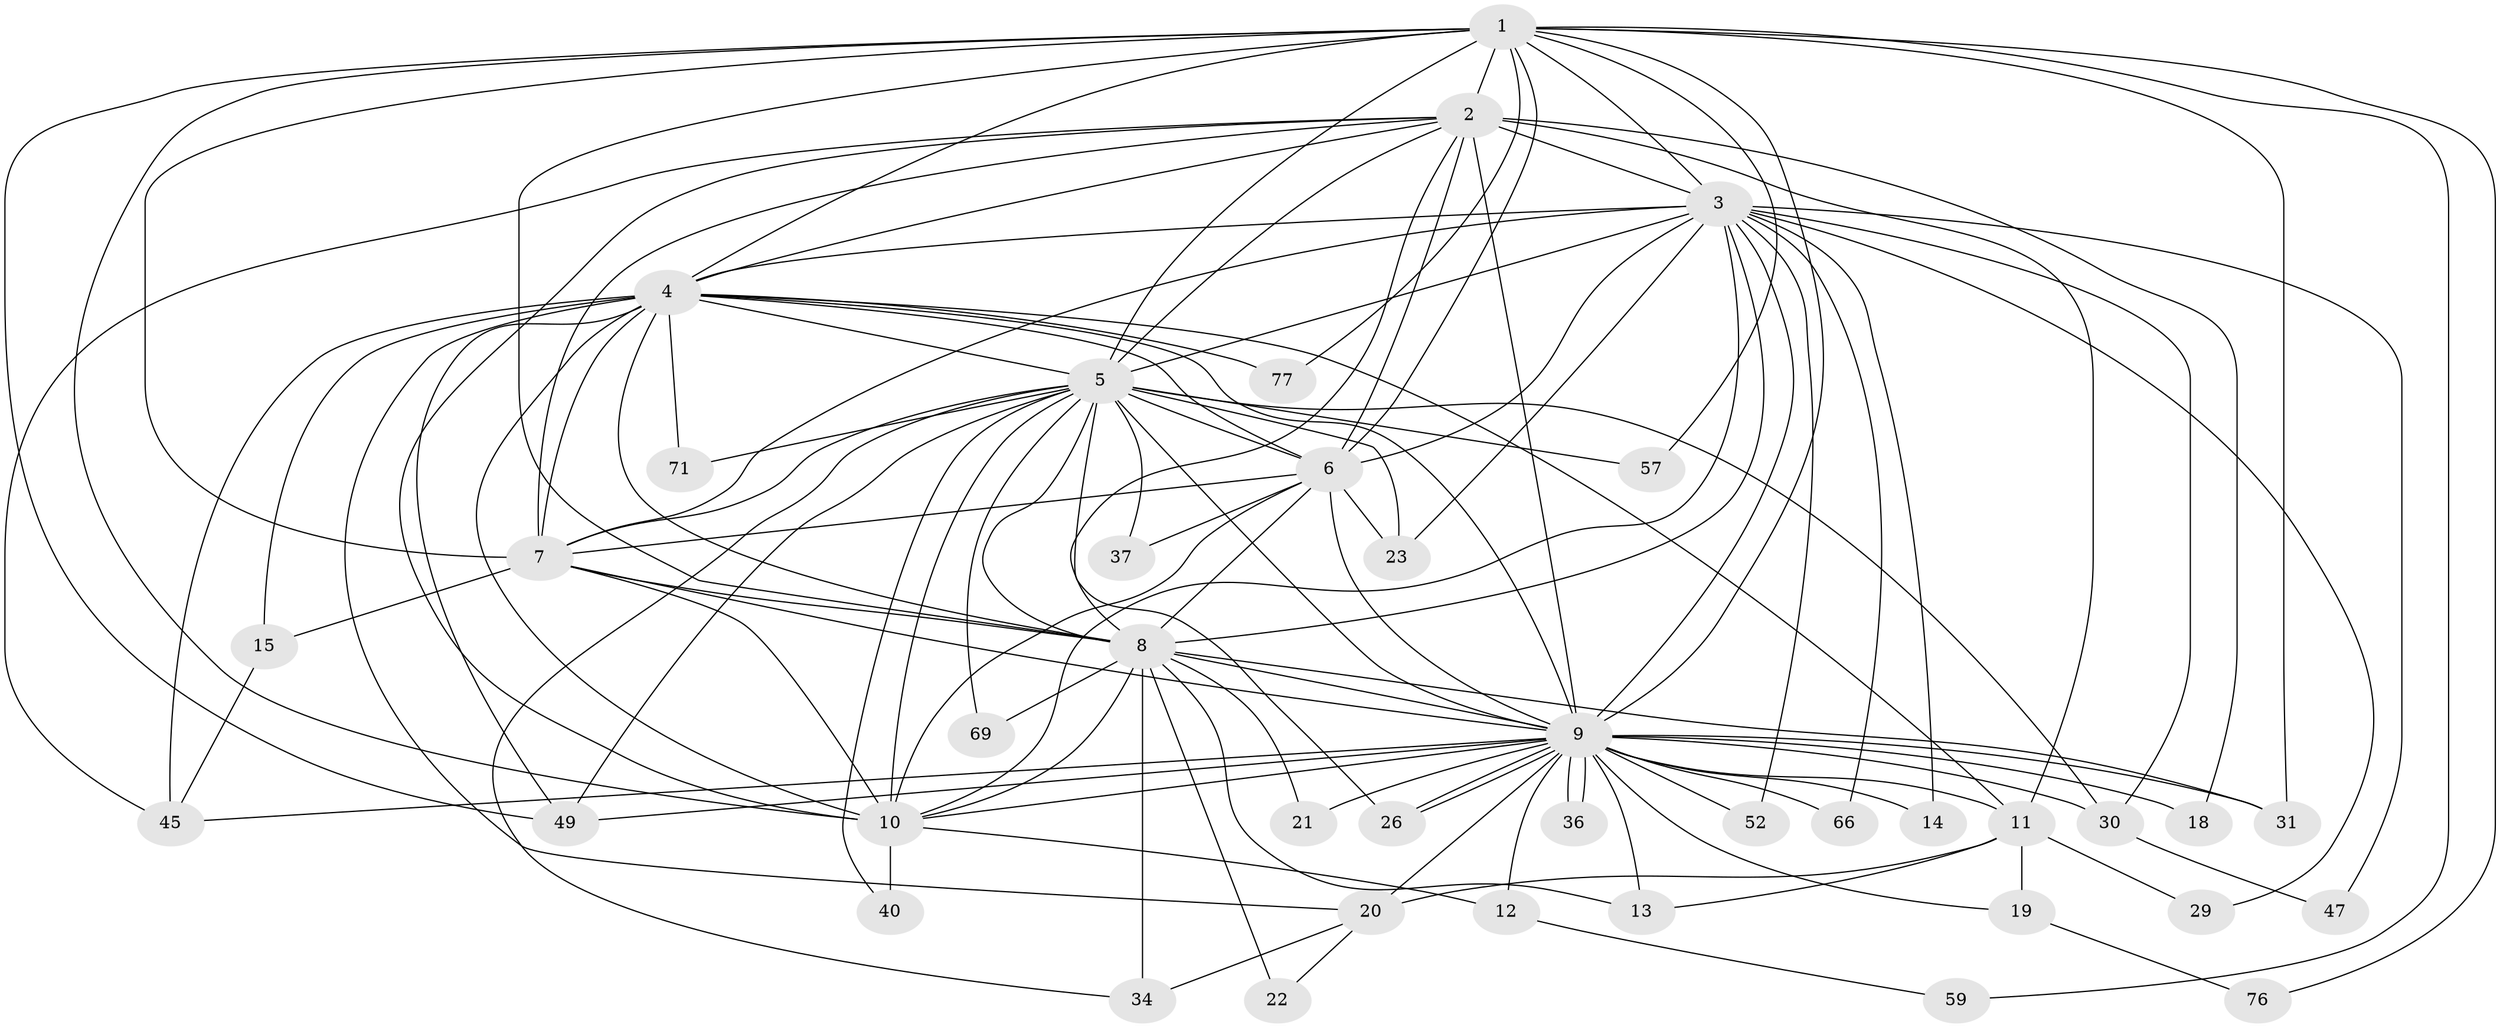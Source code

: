 // original degree distribution, {22: 0.0125, 15: 0.025, 19: 0.0125, 16: 0.0375, 21: 0.0125, 13: 0.0125, 32: 0.0125, 7: 0.025, 3: 0.125, 4: 0.05, 5: 0.0125, 2: 0.625, 8: 0.0125, 6: 0.025}
// Generated by graph-tools (version 1.1) at 2025/14/03/09/25 04:14:19]
// undirected, 40 vertices, 117 edges
graph export_dot {
graph [start="1"]
  node [color=gray90,style=filled];
  1;
  2 [super="+73+25+41+16"];
  3 [super="+48"];
  4;
  5;
  6;
  7 [super="+42+56+60+35+38"];
  8;
  9 [super="+33+17+54+70+24+32+43+27"];
  10 [super="+28+67+44"];
  11;
  12;
  13;
  14 [super="+75"];
  15;
  18;
  19;
  20 [super="+65"];
  21;
  22;
  23 [super="+63"];
  26 [super="+72"];
  29;
  30 [super="+62"];
  31;
  34 [super="+53"];
  36;
  37;
  40 [super="+68"];
  45 [super="+55+46+50"];
  47;
  49 [super="+74+61"];
  52;
  57;
  59;
  66;
  69;
  71;
  76;
  77;
  1 -- 2 [weight=2];
  1 -- 3;
  1 -- 4;
  1 -- 5;
  1 -- 6;
  1 -- 7 [weight=3];
  1 -- 8;
  1 -- 9 [weight=4];
  1 -- 10 [weight=2];
  1 -- 31;
  1 -- 57;
  1 -- 59;
  1 -- 76;
  1 -- 77;
  1 -- 49;
  2 -- 3;
  2 -- 4;
  2 -- 5;
  2 -- 6;
  2 -- 7;
  2 -- 8;
  2 -- 9 [weight=4];
  2 -- 10;
  2 -- 18;
  2 -- 45;
  2 -- 11;
  3 -- 4;
  3 -- 5;
  3 -- 6;
  3 -- 7 [weight=2];
  3 -- 8;
  3 -- 9 [weight=2];
  3 -- 10 [weight=2];
  3 -- 14;
  3 -- 23;
  3 -- 29;
  3 -- 47;
  3 -- 52;
  3 -- 66;
  3 -- 30;
  4 -- 5;
  4 -- 6;
  4 -- 7;
  4 -- 8;
  4 -- 9;
  4 -- 10;
  4 -- 11;
  4 -- 15;
  4 -- 49;
  4 -- 71;
  4 -- 77;
  4 -- 45;
  4 -- 20;
  5 -- 6;
  5 -- 7 [weight=2];
  5 -- 8;
  5 -- 9 [weight=2];
  5 -- 10;
  5 -- 23;
  5 -- 30;
  5 -- 37;
  5 -- 57;
  5 -- 69;
  5 -- 71;
  5 -- 26;
  5 -- 49;
  5 -- 40;
  5 -- 34;
  6 -- 7;
  6 -- 8;
  6 -- 9 [weight=2];
  6 -- 10 [weight=2];
  6 -- 37;
  6 -- 23;
  7 -- 8;
  7 -- 9;
  7 -- 10 [weight=2];
  7 -- 15 [weight=2];
  8 -- 9;
  8 -- 10;
  8 -- 13;
  8 -- 21;
  8 -- 22;
  8 -- 31;
  8 -- 34;
  8 -- 69;
  9 -- 10 [weight=2];
  9 -- 11;
  9 -- 12;
  9 -- 14 [weight=3];
  9 -- 19;
  9 -- 20 [weight=2];
  9 -- 21;
  9 -- 26;
  9 -- 26;
  9 -- 36;
  9 -- 36;
  9 -- 52;
  9 -- 13;
  9 -- 49;
  9 -- 45 [weight=3];
  9 -- 18;
  9 -- 31;
  9 -- 66;
  9 -- 30;
  10 -- 12;
  10 -- 40 [weight=2];
  11 -- 13;
  11 -- 19;
  11 -- 20;
  11 -- 29;
  12 -- 59;
  15 -- 45 [weight=2];
  19 -- 76;
  20 -- 22;
  20 -- 34;
  30 -- 47;
}
